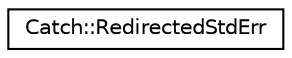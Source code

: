 digraph "Graphical Class Hierarchy"
{
  edge [fontname="Helvetica",fontsize="10",labelfontname="Helvetica",labelfontsize="10"];
  node [fontname="Helvetica",fontsize="10",shape=record];
  rankdir="LR";
  Node0 [label="Catch::RedirectedStdErr",height=0.2,width=0.4,color="black", fillcolor="white", style="filled",URL="$classCatch_1_1RedirectedStdErr.html"];
}
